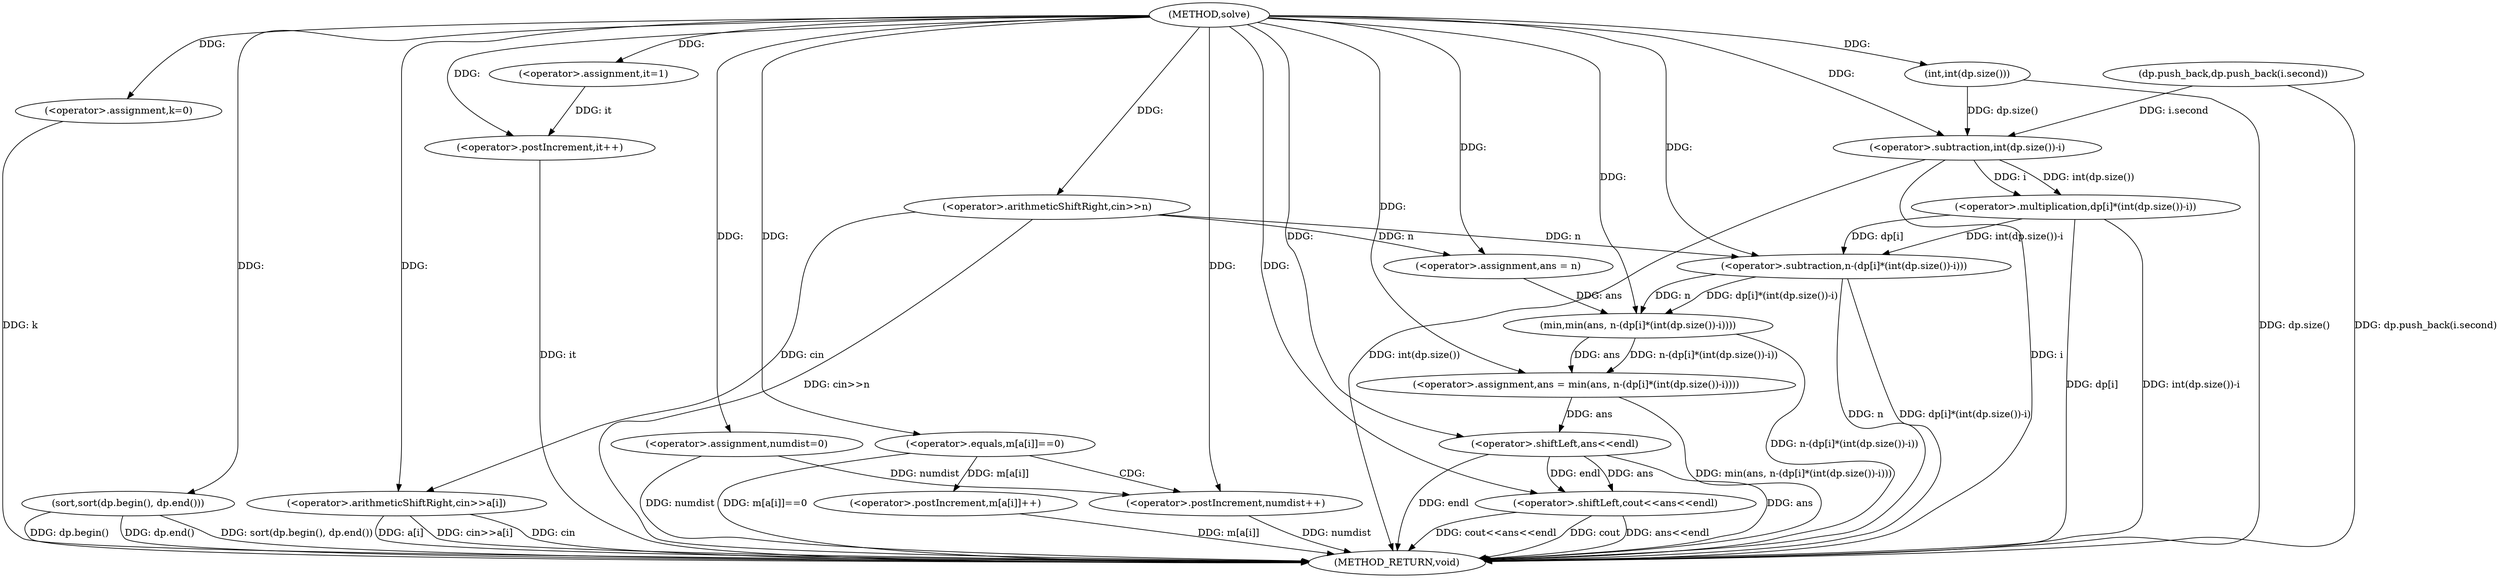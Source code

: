 digraph "solve" {  
"1000233" [label = "(METHOD,solve)" ]
"1000311" [label = "(METHOD_RETURN,void)" ]
"1000236" [label = "(<operator>.arithmeticShiftRight,cin>>n)" ]
"1000240" [label = "(<operator>.arithmeticShiftRight,cin>>a[i])" ]
"1000246" [label = "(<operator>.assignment,numdist=0)" ]
"1000270" [label = "(<operator>.assignment,k=0)" ]
"1000274" [label = "(dp.push_back,dp.push_back(i.second))" ]
"1000278" [label = "(sort,sort(dp.begin(), dp.end()))" ]
"1000282" [label = "(<operator>.assignment,ans = n)" ]
"1000286" [label = "(<operator>.assignment,it=1)" ]
"1000306" [label = "(<operator>.shiftLeft,cout<<ans<<endl)" ]
"1000262" [label = "(<operator>.postIncrement,m[a[i]]++)" ]
"1000290" [label = "(<operator>.assignment,ans = min(ans, n-(dp[i]*(int(dp.size())-i))))" ]
"1000304" [label = "(<operator>.postIncrement,it++)" ]
"1000253" [label = "(<operator>.equals,m[a[i]]==0)" ]
"1000260" [label = "(<operator>.postIncrement,numdist++)" ]
"1000308" [label = "(<operator>.shiftLeft,ans<<endl)" ]
"1000292" [label = "(min,min(ans, n-(dp[i]*(int(dp.size())-i))))" ]
"1000294" [label = "(<operator>.subtraction,n-(dp[i]*(int(dp.size())-i)))" ]
"1000296" [label = "(<operator>.multiplication,dp[i]*(int(dp.size())-i))" ]
"1000300" [label = "(<operator>.subtraction,int(dp.size())-i)" ]
"1000301" [label = "(int,int(dp.size()))" ]
  "1000236" -> "1000311"  [ label = "DDG: cin>>n"] 
  "1000240" -> "1000311"  [ label = "DDG: cin"] 
  "1000240" -> "1000311"  [ label = "DDG: a[i]"] 
  "1000240" -> "1000311"  [ label = "DDG: cin>>a[i]"] 
  "1000246" -> "1000311"  [ label = "DDG: numdist"] 
  "1000253" -> "1000311"  [ label = "DDG: m[a[i]]==0"] 
  "1000260" -> "1000311"  [ label = "DDG: numdist"] 
  "1000262" -> "1000311"  [ label = "DDG: m[a[i]]"] 
  "1000270" -> "1000311"  [ label = "DDG: k"] 
  "1000274" -> "1000311"  [ label = "DDG: dp.push_back(i.second)"] 
  "1000278" -> "1000311"  [ label = "DDG: dp.begin()"] 
  "1000278" -> "1000311"  [ label = "DDG: dp.end()"] 
  "1000278" -> "1000311"  [ label = "DDG: sort(dp.begin(), dp.end())"] 
  "1000294" -> "1000311"  [ label = "DDG: n"] 
  "1000296" -> "1000311"  [ label = "DDG: dp[i]"] 
  "1000301" -> "1000311"  [ label = "DDG: dp.size()"] 
  "1000300" -> "1000311"  [ label = "DDG: int(dp.size())"] 
  "1000300" -> "1000311"  [ label = "DDG: i"] 
  "1000296" -> "1000311"  [ label = "DDG: int(dp.size())-i"] 
  "1000294" -> "1000311"  [ label = "DDG: dp[i]*(int(dp.size())-i)"] 
  "1000292" -> "1000311"  [ label = "DDG: n-(dp[i]*(int(dp.size())-i))"] 
  "1000290" -> "1000311"  [ label = "DDG: min(ans, n-(dp[i]*(int(dp.size())-i)))"] 
  "1000304" -> "1000311"  [ label = "DDG: it"] 
  "1000308" -> "1000311"  [ label = "DDG: ans"] 
  "1000306" -> "1000311"  [ label = "DDG: ans<<endl"] 
  "1000306" -> "1000311"  [ label = "DDG: cout<<ans<<endl"] 
  "1000308" -> "1000311"  [ label = "DDG: endl"] 
  "1000306" -> "1000311"  [ label = "DDG: cout"] 
  "1000233" -> "1000246"  [ label = "DDG: "] 
  "1000233" -> "1000270"  [ label = "DDG: "] 
  "1000236" -> "1000282"  [ label = "DDG: n"] 
  "1000233" -> "1000282"  [ label = "DDG: "] 
  "1000233" -> "1000286"  [ label = "DDG: "] 
  "1000233" -> "1000236"  [ label = "DDG: "] 
  "1000236" -> "1000240"  [ label = "DDG: cin"] 
  "1000233" -> "1000240"  [ label = "DDG: "] 
  "1000233" -> "1000278"  [ label = "DDG: "] 
  "1000292" -> "1000290"  [ label = "DDG: n-(dp[i]*(int(dp.size())-i))"] 
  "1000292" -> "1000290"  [ label = "DDG: ans"] 
  "1000233" -> "1000306"  [ label = "DDG: "] 
  "1000308" -> "1000306"  [ label = "DDG: endl"] 
  "1000308" -> "1000306"  [ label = "DDG: ans"] 
  "1000253" -> "1000262"  [ label = "DDG: m[a[i]]"] 
  "1000233" -> "1000290"  [ label = "DDG: "] 
  "1000286" -> "1000304"  [ label = "DDG: it"] 
  "1000233" -> "1000304"  [ label = "DDG: "] 
  "1000290" -> "1000308"  [ label = "DDG: ans"] 
  "1000233" -> "1000308"  [ label = "DDG: "] 
  "1000233" -> "1000253"  [ label = "DDG: "] 
  "1000246" -> "1000260"  [ label = "DDG: numdist"] 
  "1000233" -> "1000260"  [ label = "DDG: "] 
  "1000282" -> "1000292"  [ label = "DDG: ans"] 
  "1000233" -> "1000292"  [ label = "DDG: "] 
  "1000294" -> "1000292"  [ label = "DDG: n"] 
  "1000294" -> "1000292"  [ label = "DDG: dp[i]*(int(dp.size())-i)"] 
  "1000233" -> "1000294"  [ label = "DDG: "] 
  "1000236" -> "1000294"  [ label = "DDG: n"] 
  "1000296" -> "1000294"  [ label = "DDG: dp[i]"] 
  "1000296" -> "1000294"  [ label = "DDG: int(dp.size())-i"] 
  "1000300" -> "1000296"  [ label = "DDG: i"] 
  "1000300" -> "1000296"  [ label = "DDG: int(dp.size())"] 
  "1000301" -> "1000300"  [ label = "DDG: dp.size()"] 
  "1000274" -> "1000300"  [ label = "DDG: i.second"] 
  "1000233" -> "1000300"  [ label = "DDG: "] 
  "1000233" -> "1000301"  [ label = "DDG: "] 
  "1000253" -> "1000260"  [ label = "CDG: "] 
}
